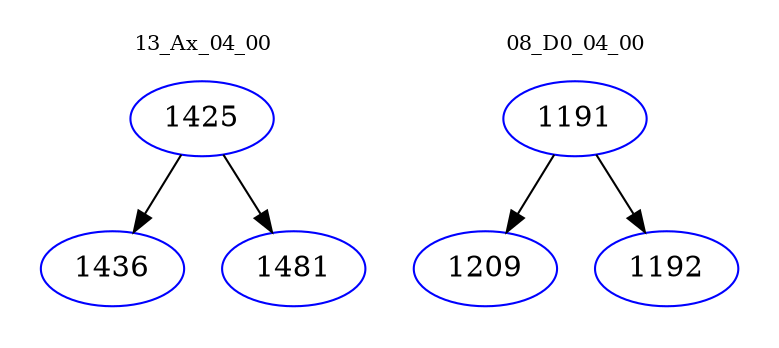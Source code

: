 digraph{
subgraph cluster_0 {
color = white
label = "13_Ax_04_00";
fontsize=10;
T0_1425 [label="1425", color="blue"]
T0_1425 -> T0_1436 [color="black"]
T0_1436 [label="1436", color="blue"]
T0_1425 -> T0_1481 [color="black"]
T0_1481 [label="1481", color="blue"]
}
subgraph cluster_1 {
color = white
label = "08_D0_04_00";
fontsize=10;
T1_1191 [label="1191", color="blue"]
T1_1191 -> T1_1209 [color="black"]
T1_1209 [label="1209", color="blue"]
T1_1191 -> T1_1192 [color="black"]
T1_1192 [label="1192", color="blue"]
}
}
